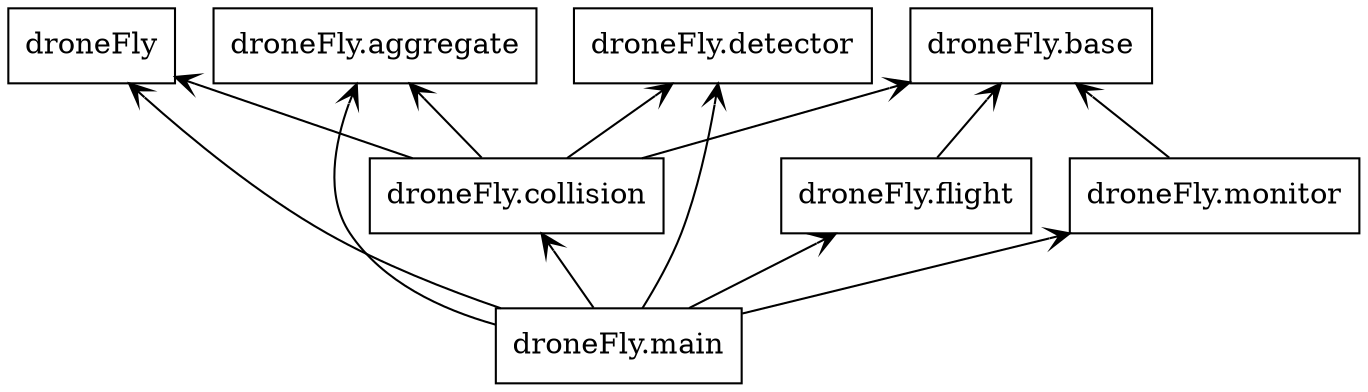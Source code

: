 digraph "packages" {
rankdir=BT
charset="utf-8"
"droneFly" [color="black", label=<droneFly>, shape="box", style="solid"];
"droneFly.aggregate" [color="black", label=<droneFly.aggregate>, shape="box", style="solid"];
"droneFly.base" [color="black", label=<droneFly.base>, shape="box", style="solid"];
"droneFly.collision" [color="black", label=<droneFly.collision>, shape="box", style="solid"];
"droneFly.detector" [color="black", label=<droneFly.detector>, shape="box", style="solid"];
"droneFly.flight" [color="black", label=<droneFly.flight>, shape="box", style="solid"];
"droneFly.main" [color="black", label=<droneFly.main>, shape="box", style="solid"];
"droneFly.monitor" [color="black", label=<droneFly.monitor>, shape="box", style="solid"];
"droneFly.collision" -> "droneFly" [arrowhead="open", arrowtail="none"];
"droneFly.collision" -> "droneFly.aggregate" [arrowhead="open", arrowtail="none"];
"droneFly.collision" -> "droneFly.base" [arrowhead="open", arrowtail="none"];
"droneFly.collision" -> "droneFly.detector" [arrowhead="open", arrowtail="none"];
"droneFly.flight" -> "droneFly.base" [arrowhead="open", arrowtail="none"];
"droneFly.main" -> "droneFly" [arrowhead="open", arrowtail="none"];
"droneFly.main" -> "droneFly.aggregate" [arrowhead="open", arrowtail="none"];
"droneFly.main" -> "droneFly.collision" [arrowhead="open", arrowtail="none"];
"droneFly.main" -> "droneFly.detector" [arrowhead="open", arrowtail="none"];
"droneFly.main" -> "droneFly.flight" [arrowhead="open", arrowtail="none"];
"droneFly.main" -> "droneFly.monitor" [arrowhead="open", arrowtail="none"];
"droneFly.monitor" -> "droneFly.base" [arrowhead="open", arrowtail="none"];
}
